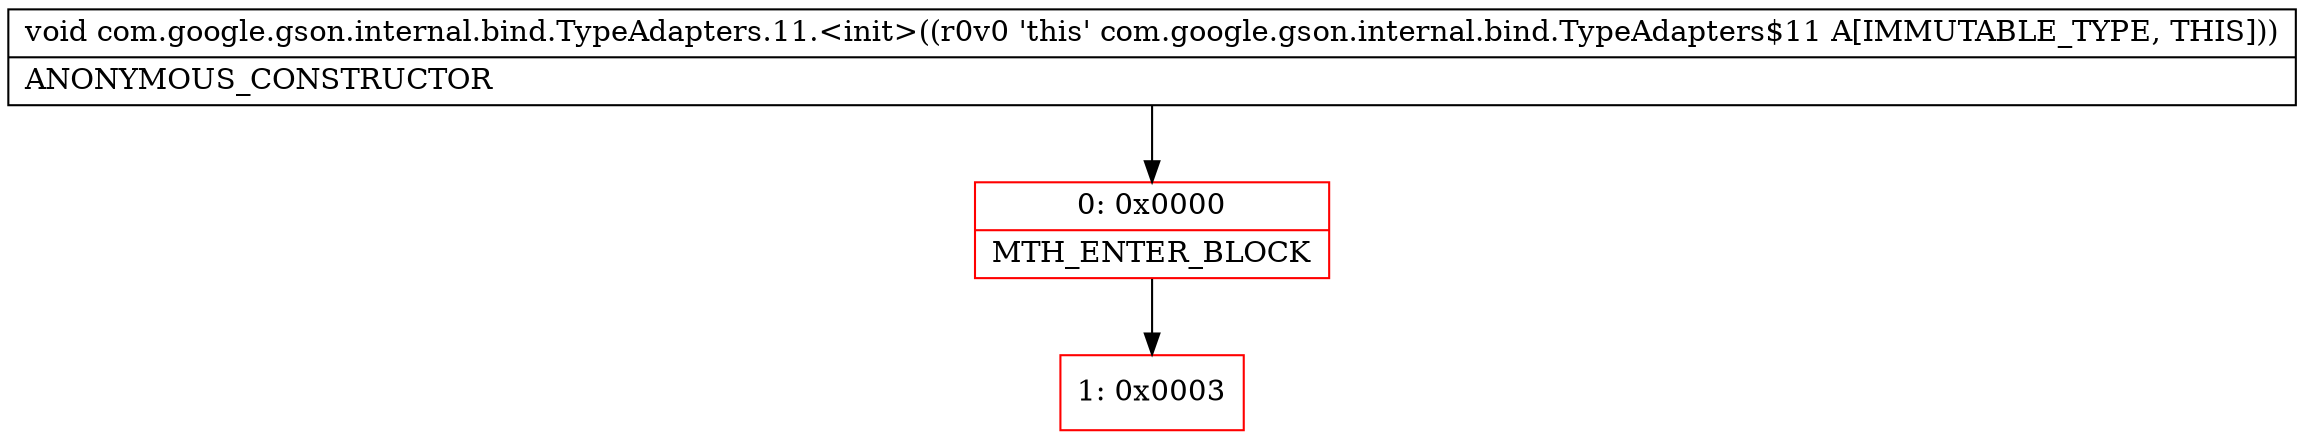 digraph "CFG forcom.google.gson.internal.bind.TypeAdapters.11.\<init\>()V" {
subgraph cluster_Region_2073738874 {
label = "R(0)";
node [shape=record,color=blue];
}
Node_0 [shape=record,color=red,label="{0\:\ 0x0000|MTH_ENTER_BLOCK\l}"];
Node_1 [shape=record,color=red,label="{1\:\ 0x0003}"];
MethodNode[shape=record,label="{void com.google.gson.internal.bind.TypeAdapters.11.\<init\>((r0v0 'this' com.google.gson.internal.bind.TypeAdapters$11 A[IMMUTABLE_TYPE, THIS]))  | ANONYMOUS_CONSTRUCTOR\l}"];
MethodNode -> Node_0;
Node_0 -> Node_1;
}

